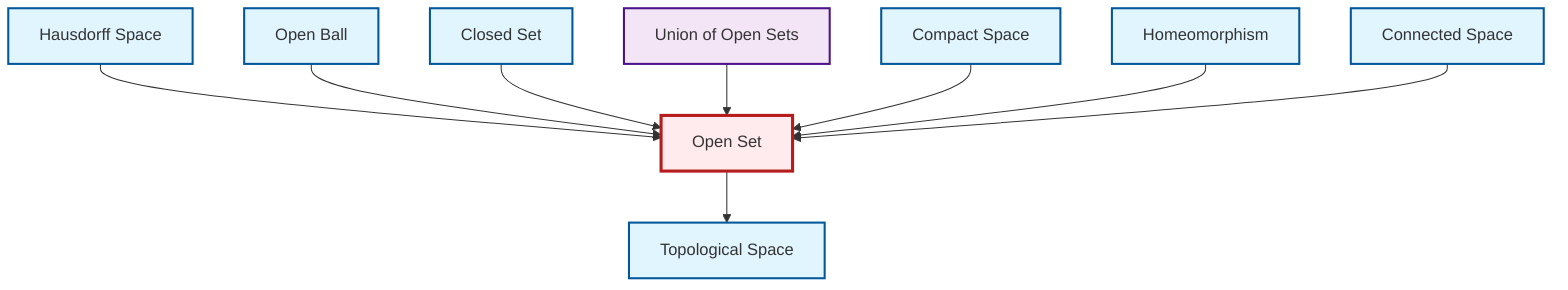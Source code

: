 graph TD
    classDef definition fill:#e1f5fe,stroke:#01579b,stroke-width:2px
    classDef theorem fill:#f3e5f5,stroke:#4a148c,stroke-width:2px
    classDef axiom fill:#fff3e0,stroke:#e65100,stroke-width:2px
    classDef example fill:#e8f5e9,stroke:#1b5e20,stroke-width:2px
    classDef current fill:#ffebee,stroke:#b71c1c,stroke-width:3px
    def-homeomorphism["Homeomorphism"]:::definition
    def-hausdorff["Hausdorff Space"]:::definition
    thm-union-open-sets["Union of Open Sets"]:::theorem
    def-compact["Compact Space"]:::definition
    def-topological-space["Topological Space"]:::definition
    def-open-set["Open Set"]:::definition
    def-closed-set["Closed Set"]:::definition
    def-open-ball["Open Ball"]:::definition
    def-connected["Connected Space"]:::definition
    def-hausdorff --> def-open-set
    def-open-ball --> def-open-set
    def-closed-set --> def-open-set
    thm-union-open-sets --> def-open-set
    def-open-set --> def-topological-space
    def-compact --> def-open-set
    def-homeomorphism --> def-open-set
    def-connected --> def-open-set
    class def-open-set current